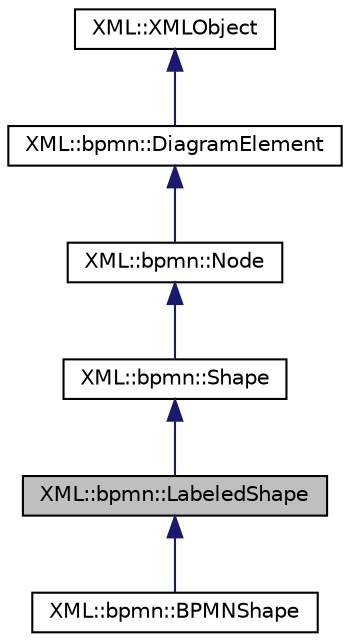 digraph "XML::bpmn::LabeledShape"
{
 // LATEX_PDF_SIZE
  edge [fontname="Helvetica",fontsize="10",labelfontname="Helvetica",labelfontsize="10"];
  node [fontname="Helvetica",fontsize="10",shape=record];
  Node1 [label="XML::bpmn::LabeledShape",height=0.2,width=0.4,color="black", fillcolor="grey75", style="filled", fontcolor="black",tooltip=" "];
  Node2 -> Node1 [dir="back",color="midnightblue",fontsize="10",style="solid",fontname="Helvetica"];
  Node2 [label="XML::bpmn::Shape",height=0.2,width=0.4,color="black", fillcolor="white", style="filled",URL="$classXML_1_1bpmn_1_1Shape.html",tooltip=" "];
  Node3 -> Node2 [dir="back",color="midnightblue",fontsize="10",style="solid",fontname="Helvetica"];
  Node3 [label="XML::bpmn::Node",height=0.2,width=0.4,color="black", fillcolor="white", style="filled",URL="$classXML_1_1bpmn_1_1Node.html",tooltip=" "];
  Node4 -> Node3 [dir="back",color="midnightblue",fontsize="10",style="solid",fontname="Helvetica"];
  Node4 [label="XML::bpmn::DiagramElement",height=0.2,width=0.4,color="black", fillcolor="white", style="filled",URL="$classXML_1_1bpmn_1_1DiagramElement.html",tooltip=" "];
  Node5 -> Node4 [dir="back",color="midnightblue",fontsize="10",style="solid",fontname="Helvetica"];
  Node5 [label="XML::XMLObject",height=0.2,width=0.4,color="black", fillcolor="white", style="filled",URL="$classXML_1_1XMLObject.html",tooltip=" "];
  Node1 -> Node6 [dir="back",color="midnightblue",fontsize="10",style="solid",fontname="Helvetica"];
  Node6 [label="XML::bpmn::BPMNShape",height=0.2,width=0.4,color="black", fillcolor="white", style="filled",URL="$classXML_1_1bpmn_1_1BPMNShape.html",tooltip=" "];
}
